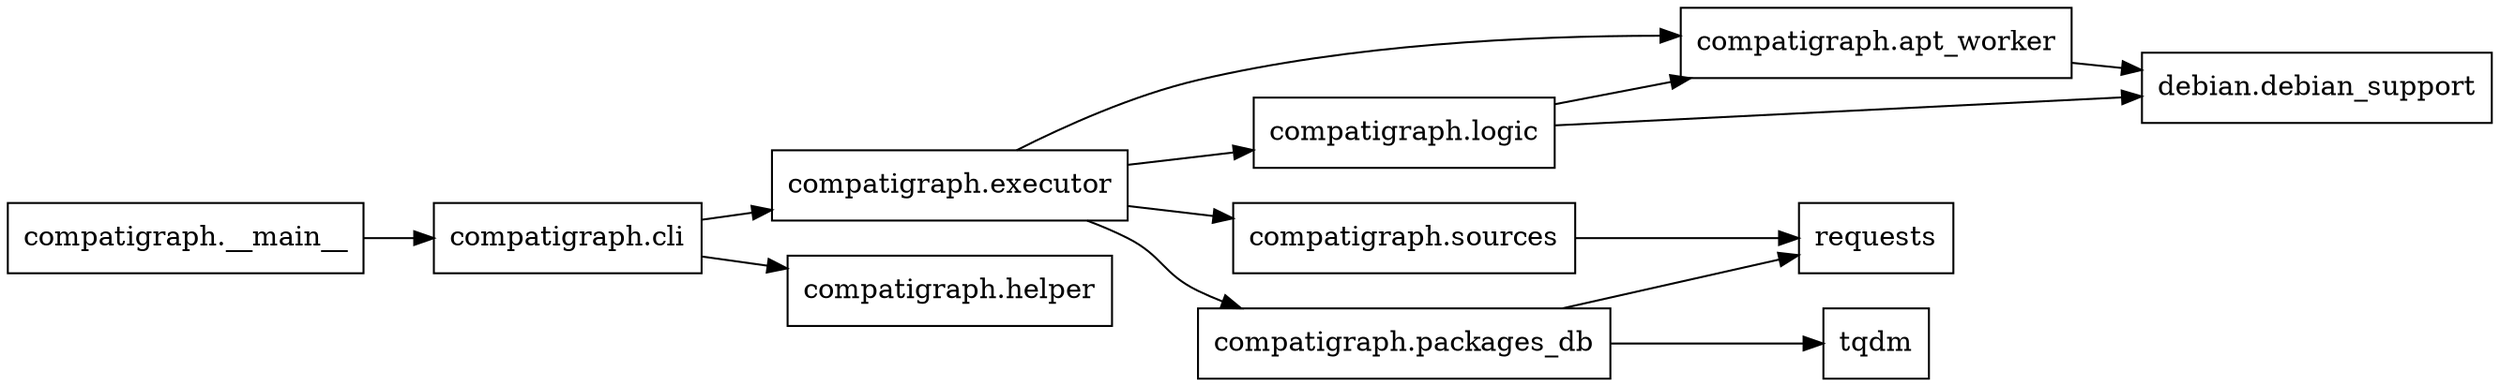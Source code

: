 digraph "imports_all" {
rankdir=LR
charset="utf-8"
URL="." node[shape="box"]
"compatigraph.apt_worker" [];
"compatigraph.executor" [];
"compatigraph.logic" [];
"compatigraph.cli" [];
"compatigraph.__main__" [];
"compatigraph.executor" [];
"compatigraph.helper" [];
"compatigraph.logic" [];
"compatigraph.packages_db" [];
"compatigraph.sources" [];
"debian.debian_support" [];
"requests" [];
"tqdm" [];
"compatigraph.executor" -> "compatigraph.apt_worker" [];
"compatigraph.logic" -> "compatigraph.apt_worker" [];
"compatigraph.__main__" -> "compatigraph.cli" [];
"compatigraph.cli" -> "compatigraph.executor" [];
"compatigraph.cli" -> "compatigraph.helper" [];
"compatigraph.executor" -> "compatigraph.logic" [];
"compatigraph.executor" -> "compatigraph.packages_db" [];
"compatigraph.executor" -> "compatigraph.sources" [];
"compatigraph.apt_worker" -> "debian.debian_support" [];
"compatigraph.logic" -> "debian.debian_support" [];
"compatigraph.packages_db" -> "requests" [];
"compatigraph.sources" -> "requests" [];
"compatigraph.packages_db" -> "tqdm" [];
}

